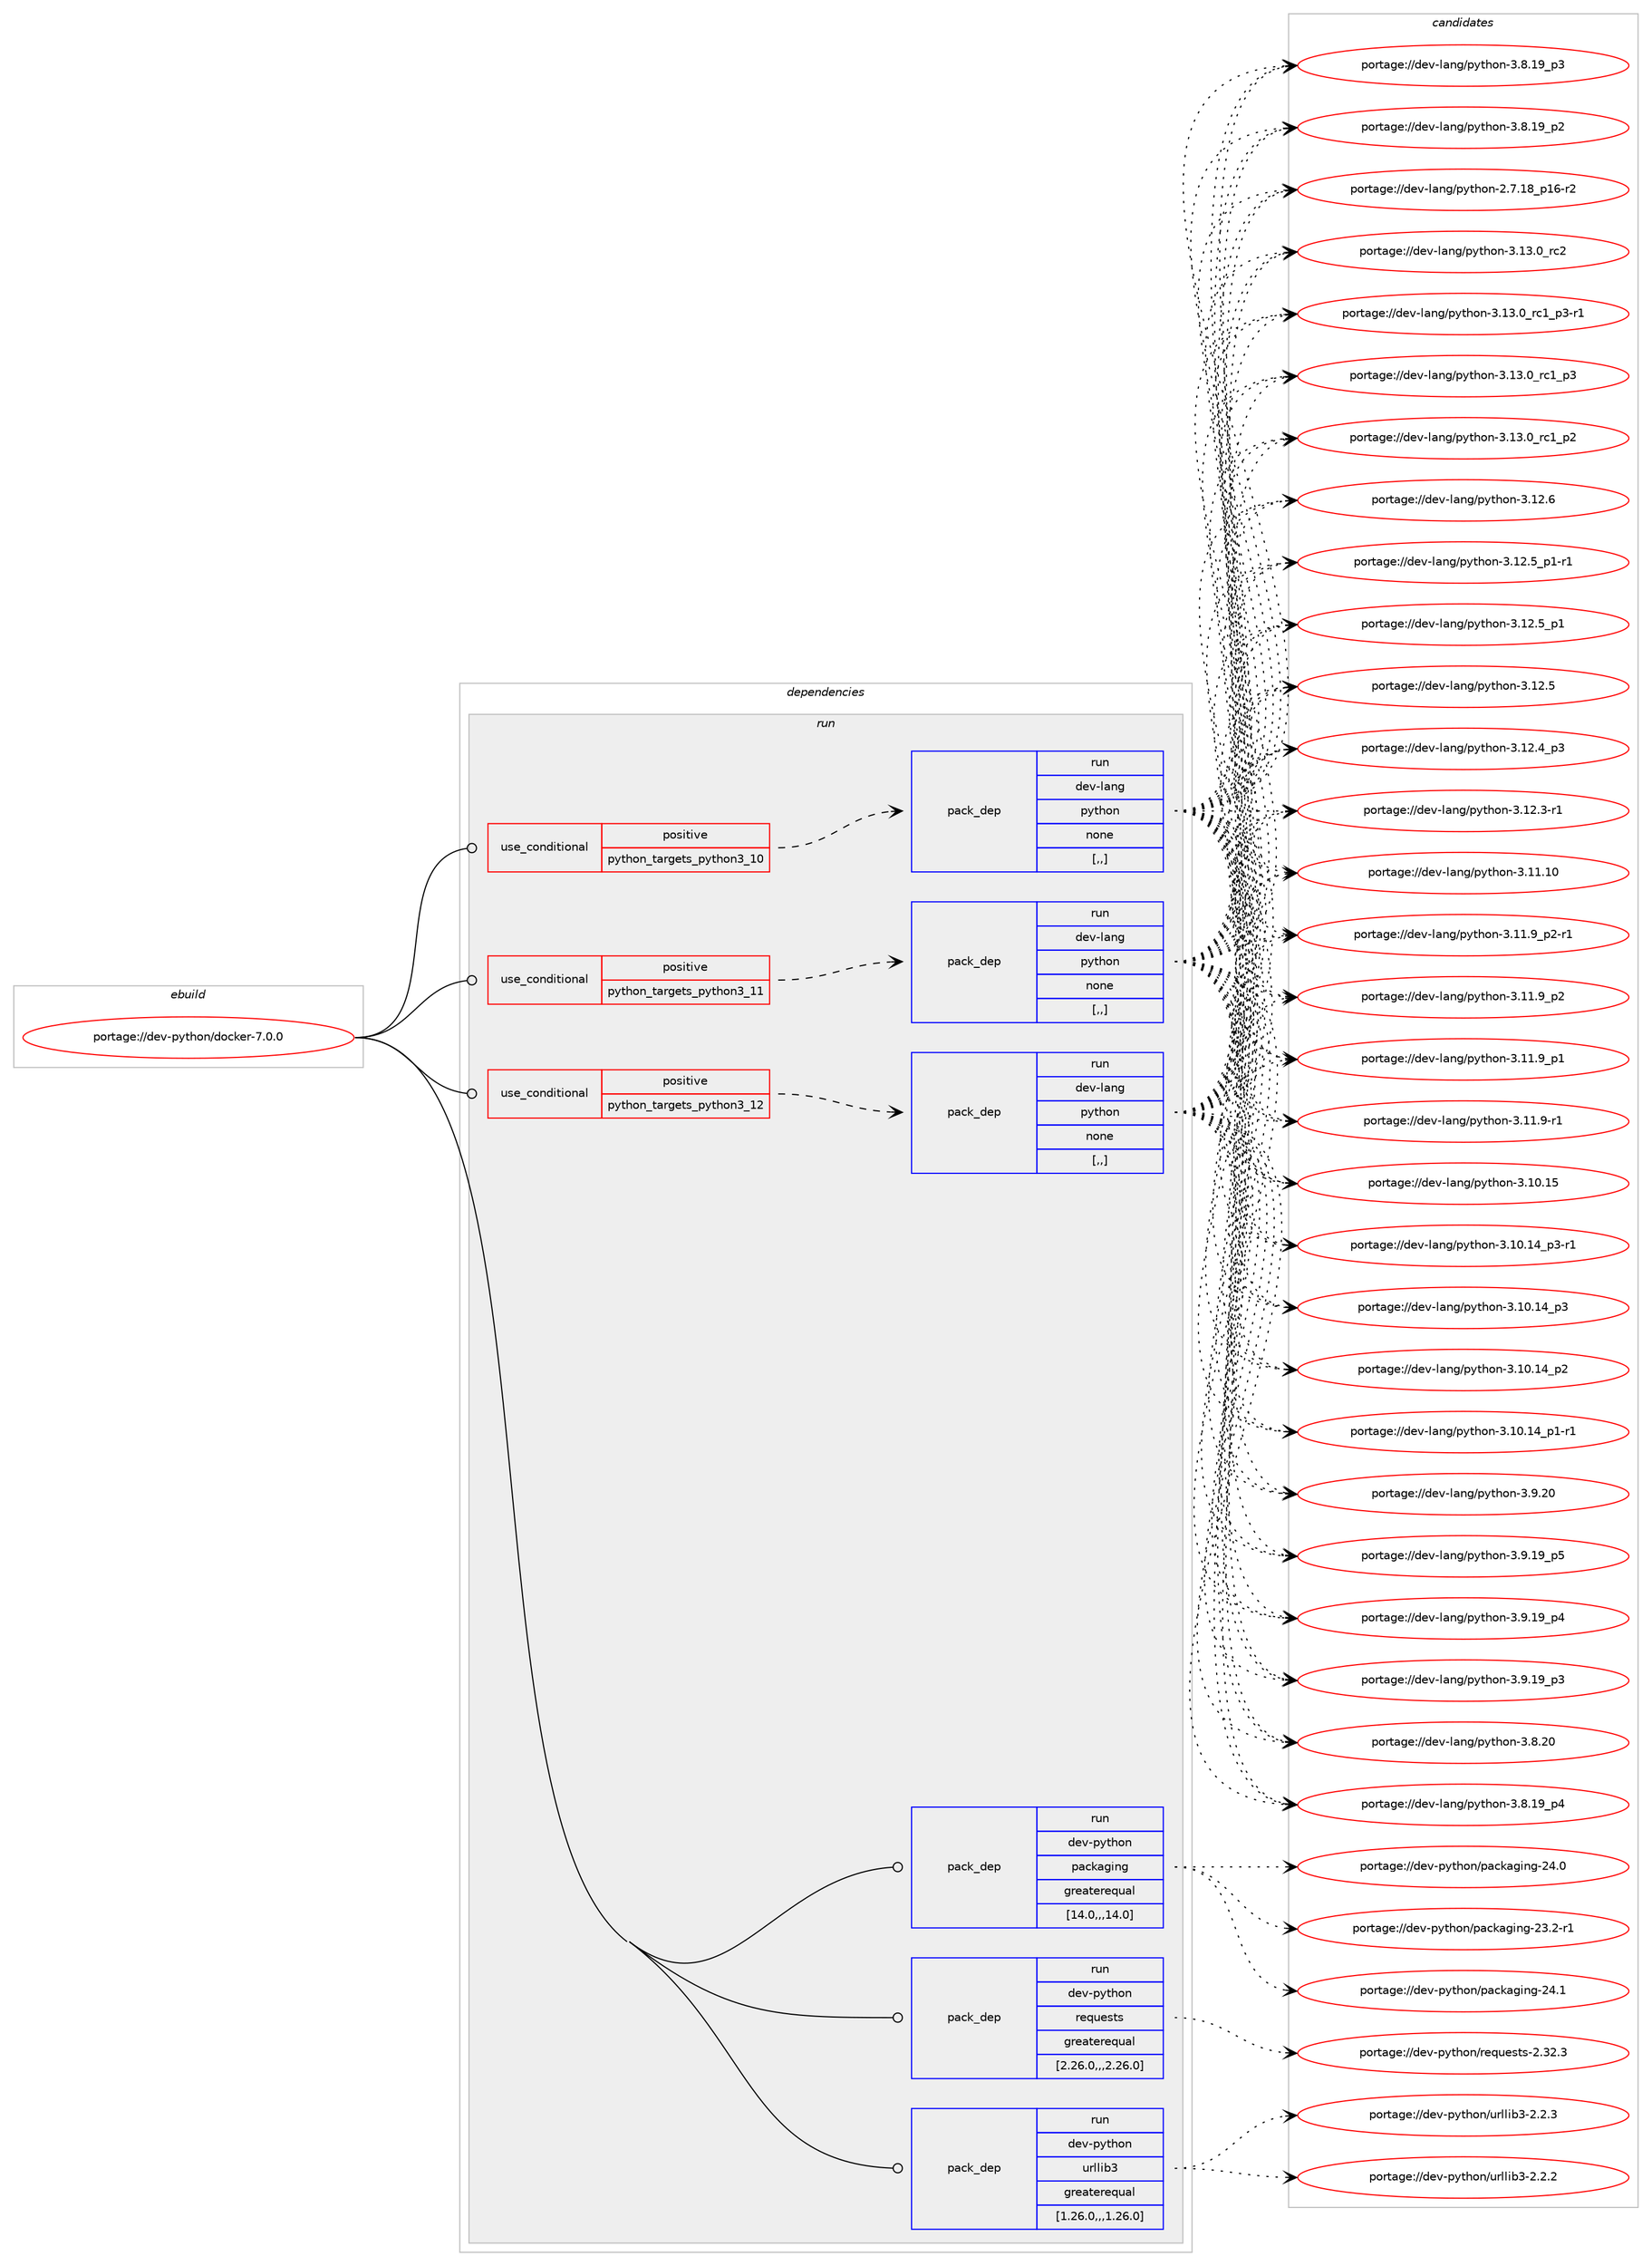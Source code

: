 digraph prolog {

# *************
# Graph options
# *************

newrank=true;
concentrate=true;
compound=true;
graph [rankdir=LR,fontname=Helvetica,fontsize=10,ranksep=1.5];#, ranksep=2.5, nodesep=0.2];
edge  [arrowhead=vee];
node  [fontname=Helvetica,fontsize=10];

# **********
# The ebuild
# **********

subgraph cluster_leftcol {
color=gray;
label=<<i>ebuild</i>>;
id [label="portage://dev-python/docker-7.0.0", color=red, width=4, href="../dev-python/docker-7.0.0.svg"];
}

# ****************
# The dependencies
# ****************

subgraph cluster_midcol {
color=gray;
label=<<i>dependencies</i>>;
subgraph cluster_compile {
fillcolor="#eeeeee";
style=filled;
label=<<i>compile</i>>;
}
subgraph cluster_compileandrun {
fillcolor="#eeeeee";
style=filled;
label=<<i>compile and run</i>>;
}
subgraph cluster_run {
fillcolor="#eeeeee";
style=filled;
label=<<i>run</i>>;
subgraph cond162756 {
dependency639877 [label=<<TABLE BORDER="0" CELLBORDER="1" CELLSPACING="0" CELLPADDING="4"><TR><TD ROWSPAN="3" CELLPADDING="10">use_conditional</TD></TR><TR><TD>positive</TD></TR><TR><TD>python_targets_python3_10</TD></TR></TABLE>>, shape=none, color=red];
subgraph pack472304 {
dependency639878 [label=<<TABLE BORDER="0" CELLBORDER="1" CELLSPACING="0" CELLPADDING="4" WIDTH="220"><TR><TD ROWSPAN="6" CELLPADDING="30">pack_dep</TD></TR><TR><TD WIDTH="110">run</TD></TR><TR><TD>dev-lang</TD></TR><TR><TD>python</TD></TR><TR><TD>none</TD></TR><TR><TD>[,,]</TD></TR></TABLE>>, shape=none, color=blue];
}
dependency639877:e -> dependency639878:w [weight=20,style="dashed",arrowhead="vee"];
}
id:e -> dependency639877:w [weight=20,style="solid",arrowhead="odot"];
subgraph cond162757 {
dependency639879 [label=<<TABLE BORDER="0" CELLBORDER="1" CELLSPACING="0" CELLPADDING="4"><TR><TD ROWSPAN="3" CELLPADDING="10">use_conditional</TD></TR><TR><TD>positive</TD></TR><TR><TD>python_targets_python3_11</TD></TR></TABLE>>, shape=none, color=red];
subgraph pack472305 {
dependency639880 [label=<<TABLE BORDER="0" CELLBORDER="1" CELLSPACING="0" CELLPADDING="4" WIDTH="220"><TR><TD ROWSPAN="6" CELLPADDING="30">pack_dep</TD></TR><TR><TD WIDTH="110">run</TD></TR><TR><TD>dev-lang</TD></TR><TR><TD>python</TD></TR><TR><TD>none</TD></TR><TR><TD>[,,]</TD></TR></TABLE>>, shape=none, color=blue];
}
dependency639879:e -> dependency639880:w [weight=20,style="dashed",arrowhead="vee"];
}
id:e -> dependency639879:w [weight=20,style="solid",arrowhead="odot"];
subgraph cond162758 {
dependency639881 [label=<<TABLE BORDER="0" CELLBORDER="1" CELLSPACING="0" CELLPADDING="4"><TR><TD ROWSPAN="3" CELLPADDING="10">use_conditional</TD></TR><TR><TD>positive</TD></TR><TR><TD>python_targets_python3_12</TD></TR></TABLE>>, shape=none, color=red];
subgraph pack472306 {
dependency639882 [label=<<TABLE BORDER="0" CELLBORDER="1" CELLSPACING="0" CELLPADDING="4" WIDTH="220"><TR><TD ROWSPAN="6" CELLPADDING="30">pack_dep</TD></TR><TR><TD WIDTH="110">run</TD></TR><TR><TD>dev-lang</TD></TR><TR><TD>python</TD></TR><TR><TD>none</TD></TR><TR><TD>[,,]</TD></TR></TABLE>>, shape=none, color=blue];
}
dependency639881:e -> dependency639882:w [weight=20,style="dashed",arrowhead="vee"];
}
id:e -> dependency639881:w [weight=20,style="solid",arrowhead="odot"];
subgraph pack472307 {
dependency639883 [label=<<TABLE BORDER="0" CELLBORDER="1" CELLSPACING="0" CELLPADDING="4" WIDTH="220"><TR><TD ROWSPAN="6" CELLPADDING="30">pack_dep</TD></TR><TR><TD WIDTH="110">run</TD></TR><TR><TD>dev-python</TD></TR><TR><TD>packaging</TD></TR><TR><TD>greaterequal</TD></TR><TR><TD>[14.0,,,14.0]</TD></TR></TABLE>>, shape=none, color=blue];
}
id:e -> dependency639883:w [weight=20,style="solid",arrowhead="odot"];
subgraph pack472308 {
dependency639884 [label=<<TABLE BORDER="0" CELLBORDER="1" CELLSPACING="0" CELLPADDING="4" WIDTH="220"><TR><TD ROWSPAN="6" CELLPADDING="30">pack_dep</TD></TR><TR><TD WIDTH="110">run</TD></TR><TR><TD>dev-python</TD></TR><TR><TD>requests</TD></TR><TR><TD>greaterequal</TD></TR><TR><TD>[2.26.0,,,2.26.0]</TD></TR></TABLE>>, shape=none, color=blue];
}
id:e -> dependency639884:w [weight=20,style="solid",arrowhead="odot"];
subgraph pack472309 {
dependency639885 [label=<<TABLE BORDER="0" CELLBORDER="1" CELLSPACING="0" CELLPADDING="4" WIDTH="220"><TR><TD ROWSPAN="6" CELLPADDING="30">pack_dep</TD></TR><TR><TD WIDTH="110">run</TD></TR><TR><TD>dev-python</TD></TR><TR><TD>urllib3</TD></TR><TR><TD>greaterequal</TD></TR><TR><TD>[1.26.0,,,1.26.0]</TD></TR></TABLE>>, shape=none, color=blue];
}
id:e -> dependency639885:w [weight=20,style="solid",arrowhead="odot"];
}
}

# **************
# The candidates
# **************

subgraph cluster_choices {
rank=same;
color=gray;
label=<<i>candidates</i>>;

subgraph choice472304 {
color=black;
nodesep=1;
choice10010111845108971101034711212111610411111045514649514648951149950 [label="portage://dev-lang/python-3.13.0_rc2", color=red, width=4,href="../dev-lang/python-3.13.0_rc2.svg"];
choice1001011184510897110103471121211161041111104551464951464895114994995112514511449 [label="portage://dev-lang/python-3.13.0_rc1_p3-r1", color=red, width=4,href="../dev-lang/python-3.13.0_rc1_p3-r1.svg"];
choice100101118451089711010347112121116104111110455146495146489511499499511251 [label="portage://dev-lang/python-3.13.0_rc1_p3", color=red, width=4,href="../dev-lang/python-3.13.0_rc1_p3.svg"];
choice100101118451089711010347112121116104111110455146495146489511499499511250 [label="portage://dev-lang/python-3.13.0_rc1_p2", color=red, width=4,href="../dev-lang/python-3.13.0_rc1_p2.svg"];
choice10010111845108971101034711212111610411111045514649504654 [label="portage://dev-lang/python-3.12.6", color=red, width=4,href="../dev-lang/python-3.12.6.svg"];
choice1001011184510897110103471121211161041111104551464950465395112494511449 [label="portage://dev-lang/python-3.12.5_p1-r1", color=red, width=4,href="../dev-lang/python-3.12.5_p1-r1.svg"];
choice100101118451089711010347112121116104111110455146495046539511249 [label="portage://dev-lang/python-3.12.5_p1", color=red, width=4,href="../dev-lang/python-3.12.5_p1.svg"];
choice10010111845108971101034711212111610411111045514649504653 [label="portage://dev-lang/python-3.12.5", color=red, width=4,href="../dev-lang/python-3.12.5.svg"];
choice100101118451089711010347112121116104111110455146495046529511251 [label="portage://dev-lang/python-3.12.4_p3", color=red, width=4,href="../dev-lang/python-3.12.4_p3.svg"];
choice100101118451089711010347112121116104111110455146495046514511449 [label="portage://dev-lang/python-3.12.3-r1", color=red, width=4,href="../dev-lang/python-3.12.3-r1.svg"];
choice1001011184510897110103471121211161041111104551464949464948 [label="portage://dev-lang/python-3.11.10", color=red, width=4,href="../dev-lang/python-3.11.10.svg"];
choice1001011184510897110103471121211161041111104551464949465795112504511449 [label="portage://dev-lang/python-3.11.9_p2-r1", color=red, width=4,href="../dev-lang/python-3.11.9_p2-r1.svg"];
choice100101118451089711010347112121116104111110455146494946579511250 [label="portage://dev-lang/python-3.11.9_p2", color=red, width=4,href="../dev-lang/python-3.11.9_p2.svg"];
choice100101118451089711010347112121116104111110455146494946579511249 [label="portage://dev-lang/python-3.11.9_p1", color=red, width=4,href="../dev-lang/python-3.11.9_p1.svg"];
choice100101118451089711010347112121116104111110455146494946574511449 [label="portage://dev-lang/python-3.11.9-r1", color=red, width=4,href="../dev-lang/python-3.11.9-r1.svg"];
choice1001011184510897110103471121211161041111104551464948464953 [label="portage://dev-lang/python-3.10.15", color=red, width=4,href="../dev-lang/python-3.10.15.svg"];
choice100101118451089711010347112121116104111110455146494846495295112514511449 [label="portage://dev-lang/python-3.10.14_p3-r1", color=red, width=4,href="../dev-lang/python-3.10.14_p3-r1.svg"];
choice10010111845108971101034711212111610411111045514649484649529511251 [label="portage://dev-lang/python-3.10.14_p3", color=red, width=4,href="../dev-lang/python-3.10.14_p3.svg"];
choice10010111845108971101034711212111610411111045514649484649529511250 [label="portage://dev-lang/python-3.10.14_p2", color=red, width=4,href="../dev-lang/python-3.10.14_p2.svg"];
choice100101118451089711010347112121116104111110455146494846495295112494511449 [label="portage://dev-lang/python-3.10.14_p1-r1", color=red, width=4,href="../dev-lang/python-3.10.14_p1-r1.svg"];
choice10010111845108971101034711212111610411111045514657465048 [label="portage://dev-lang/python-3.9.20", color=red, width=4,href="../dev-lang/python-3.9.20.svg"];
choice100101118451089711010347112121116104111110455146574649579511253 [label="portage://dev-lang/python-3.9.19_p5", color=red, width=4,href="../dev-lang/python-3.9.19_p5.svg"];
choice100101118451089711010347112121116104111110455146574649579511252 [label="portage://dev-lang/python-3.9.19_p4", color=red, width=4,href="../dev-lang/python-3.9.19_p4.svg"];
choice100101118451089711010347112121116104111110455146574649579511251 [label="portage://dev-lang/python-3.9.19_p3", color=red, width=4,href="../dev-lang/python-3.9.19_p3.svg"];
choice10010111845108971101034711212111610411111045514656465048 [label="portage://dev-lang/python-3.8.20", color=red, width=4,href="../dev-lang/python-3.8.20.svg"];
choice100101118451089711010347112121116104111110455146564649579511252 [label="portage://dev-lang/python-3.8.19_p4", color=red, width=4,href="../dev-lang/python-3.8.19_p4.svg"];
choice100101118451089711010347112121116104111110455146564649579511251 [label="portage://dev-lang/python-3.8.19_p3", color=red, width=4,href="../dev-lang/python-3.8.19_p3.svg"];
choice100101118451089711010347112121116104111110455146564649579511250 [label="portage://dev-lang/python-3.8.19_p2", color=red, width=4,href="../dev-lang/python-3.8.19_p2.svg"];
choice100101118451089711010347112121116104111110455046554649569511249544511450 [label="portage://dev-lang/python-2.7.18_p16-r2", color=red, width=4,href="../dev-lang/python-2.7.18_p16-r2.svg"];
dependency639878:e -> choice10010111845108971101034711212111610411111045514649514648951149950:w [style=dotted,weight="100"];
dependency639878:e -> choice1001011184510897110103471121211161041111104551464951464895114994995112514511449:w [style=dotted,weight="100"];
dependency639878:e -> choice100101118451089711010347112121116104111110455146495146489511499499511251:w [style=dotted,weight="100"];
dependency639878:e -> choice100101118451089711010347112121116104111110455146495146489511499499511250:w [style=dotted,weight="100"];
dependency639878:e -> choice10010111845108971101034711212111610411111045514649504654:w [style=dotted,weight="100"];
dependency639878:e -> choice1001011184510897110103471121211161041111104551464950465395112494511449:w [style=dotted,weight="100"];
dependency639878:e -> choice100101118451089711010347112121116104111110455146495046539511249:w [style=dotted,weight="100"];
dependency639878:e -> choice10010111845108971101034711212111610411111045514649504653:w [style=dotted,weight="100"];
dependency639878:e -> choice100101118451089711010347112121116104111110455146495046529511251:w [style=dotted,weight="100"];
dependency639878:e -> choice100101118451089711010347112121116104111110455146495046514511449:w [style=dotted,weight="100"];
dependency639878:e -> choice1001011184510897110103471121211161041111104551464949464948:w [style=dotted,weight="100"];
dependency639878:e -> choice1001011184510897110103471121211161041111104551464949465795112504511449:w [style=dotted,weight="100"];
dependency639878:e -> choice100101118451089711010347112121116104111110455146494946579511250:w [style=dotted,weight="100"];
dependency639878:e -> choice100101118451089711010347112121116104111110455146494946579511249:w [style=dotted,weight="100"];
dependency639878:e -> choice100101118451089711010347112121116104111110455146494946574511449:w [style=dotted,weight="100"];
dependency639878:e -> choice1001011184510897110103471121211161041111104551464948464953:w [style=dotted,weight="100"];
dependency639878:e -> choice100101118451089711010347112121116104111110455146494846495295112514511449:w [style=dotted,weight="100"];
dependency639878:e -> choice10010111845108971101034711212111610411111045514649484649529511251:w [style=dotted,weight="100"];
dependency639878:e -> choice10010111845108971101034711212111610411111045514649484649529511250:w [style=dotted,weight="100"];
dependency639878:e -> choice100101118451089711010347112121116104111110455146494846495295112494511449:w [style=dotted,weight="100"];
dependency639878:e -> choice10010111845108971101034711212111610411111045514657465048:w [style=dotted,weight="100"];
dependency639878:e -> choice100101118451089711010347112121116104111110455146574649579511253:w [style=dotted,weight="100"];
dependency639878:e -> choice100101118451089711010347112121116104111110455146574649579511252:w [style=dotted,weight="100"];
dependency639878:e -> choice100101118451089711010347112121116104111110455146574649579511251:w [style=dotted,weight="100"];
dependency639878:e -> choice10010111845108971101034711212111610411111045514656465048:w [style=dotted,weight="100"];
dependency639878:e -> choice100101118451089711010347112121116104111110455146564649579511252:w [style=dotted,weight="100"];
dependency639878:e -> choice100101118451089711010347112121116104111110455146564649579511251:w [style=dotted,weight="100"];
dependency639878:e -> choice100101118451089711010347112121116104111110455146564649579511250:w [style=dotted,weight="100"];
dependency639878:e -> choice100101118451089711010347112121116104111110455046554649569511249544511450:w [style=dotted,weight="100"];
}
subgraph choice472305 {
color=black;
nodesep=1;
choice10010111845108971101034711212111610411111045514649514648951149950 [label="portage://dev-lang/python-3.13.0_rc2", color=red, width=4,href="../dev-lang/python-3.13.0_rc2.svg"];
choice1001011184510897110103471121211161041111104551464951464895114994995112514511449 [label="portage://dev-lang/python-3.13.0_rc1_p3-r1", color=red, width=4,href="../dev-lang/python-3.13.0_rc1_p3-r1.svg"];
choice100101118451089711010347112121116104111110455146495146489511499499511251 [label="portage://dev-lang/python-3.13.0_rc1_p3", color=red, width=4,href="../dev-lang/python-3.13.0_rc1_p3.svg"];
choice100101118451089711010347112121116104111110455146495146489511499499511250 [label="portage://dev-lang/python-3.13.0_rc1_p2", color=red, width=4,href="../dev-lang/python-3.13.0_rc1_p2.svg"];
choice10010111845108971101034711212111610411111045514649504654 [label="portage://dev-lang/python-3.12.6", color=red, width=4,href="../dev-lang/python-3.12.6.svg"];
choice1001011184510897110103471121211161041111104551464950465395112494511449 [label="portage://dev-lang/python-3.12.5_p1-r1", color=red, width=4,href="../dev-lang/python-3.12.5_p1-r1.svg"];
choice100101118451089711010347112121116104111110455146495046539511249 [label="portage://dev-lang/python-3.12.5_p1", color=red, width=4,href="../dev-lang/python-3.12.5_p1.svg"];
choice10010111845108971101034711212111610411111045514649504653 [label="portage://dev-lang/python-3.12.5", color=red, width=4,href="../dev-lang/python-3.12.5.svg"];
choice100101118451089711010347112121116104111110455146495046529511251 [label="portage://dev-lang/python-3.12.4_p3", color=red, width=4,href="../dev-lang/python-3.12.4_p3.svg"];
choice100101118451089711010347112121116104111110455146495046514511449 [label="portage://dev-lang/python-3.12.3-r1", color=red, width=4,href="../dev-lang/python-3.12.3-r1.svg"];
choice1001011184510897110103471121211161041111104551464949464948 [label="portage://dev-lang/python-3.11.10", color=red, width=4,href="../dev-lang/python-3.11.10.svg"];
choice1001011184510897110103471121211161041111104551464949465795112504511449 [label="portage://dev-lang/python-3.11.9_p2-r1", color=red, width=4,href="../dev-lang/python-3.11.9_p2-r1.svg"];
choice100101118451089711010347112121116104111110455146494946579511250 [label="portage://dev-lang/python-3.11.9_p2", color=red, width=4,href="../dev-lang/python-3.11.9_p2.svg"];
choice100101118451089711010347112121116104111110455146494946579511249 [label="portage://dev-lang/python-3.11.9_p1", color=red, width=4,href="../dev-lang/python-3.11.9_p1.svg"];
choice100101118451089711010347112121116104111110455146494946574511449 [label="portage://dev-lang/python-3.11.9-r1", color=red, width=4,href="../dev-lang/python-3.11.9-r1.svg"];
choice1001011184510897110103471121211161041111104551464948464953 [label="portage://dev-lang/python-3.10.15", color=red, width=4,href="../dev-lang/python-3.10.15.svg"];
choice100101118451089711010347112121116104111110455146494846495295112514511449 [label="portage://dev-lang/python-3.10.14_p3-r1", color=red, width=4,href="../dev-lang/python-3.10.14_p3-r1.svg"];
choice10010111845108971101034711212111610411111045514649484649529511251 [label="portage://dev-lang/python-3.10.14_p3", color=red, width=4,href="../dev-lang/python-3.10.14_p3.svg"];
choice10010111845108971101034711212111610411111045514649484649529511250 [label="portage://dev-lang/python-3.10.14_p2", color=red, width=4,href="../dev-lang/python-3.10.14_p2.svg"];
choice100101118451089711010347112121116104111110455146494846495295112494511449 [label="portage://dev-lang/python-3.10.14_p1-r1", color=red, width=4,href="../dev-lang/python-3.10.14_p1-r1.svg"];
choice10010111845108971101034711212111610411111045514657465048 [label="portage://dev-lang/python-3.9.20", color=red, width=4,href="../dev-lang/python-3.9.20.svg"];
choice100101118451089711010347112121116104111110455146574649579511253 [label="portage://dev-lang/python-3.9.19_p5", color=red, width=4,href="../dev-lang/python-3.9.19_p5.svg"];
choice100101118451089711010347112121116104111110455146574649579511252 [label="portage://dev-lang/python-3.9.19_p4", color=red, width=4,href="../dev-lang/python-3.9.19_p4.svg"];
choice100101118451089711010347112121116104111110455146574649579511251 [label="portage://dev-lang/python-3.9.19_p3", color=red, width=4,href="../dev-lang/python-3.9.19_p3.svg"];
choice10010111845108971101034711212111610411111045514656465048 [label="portage://dev-lang/python-3.8.20", color=red, width=4,href="../dev-lang/python-3.8.20.svg"];
choice100101118451089711010347112121116104111110455146564649579511252 [label="portage://dev-lang/python-3.8.19_p4", color=red, width=4,href="../dev-lang/python-3.8.19_p4.svg"];
choice100101118451089711010347112121116104111110455146564649579511251 [label="portage://dev-lang/python-3.8.19_p3", color=red, width=4,href="../dev-lang/python-3.8.19_p3.svg"];
choice100101118451089711010347112121116104111110455146564649579511250 [label="portage://dev-lang/python-3.8.19_p2", color=red, width=4,href="../dev-lang/python-3.8.19_p2.svg"];
choice100101118451089711010347112121116104111110455046554649569511249544511450 [label="portage://dev-lang/python-2.7.18_p16-r2", color=red, width=4,href="../dev-lang/python-2.7.18_p16-r2.svg"];
dependency639880:e -> choice10010111845108971101034711212111610411111045514649514648951149950:w [style=dotted,weight="100"];
dependency639880:e -> choice1001011184510897110103471121211161041111104551464951464895114994995112514511449:w [style=dotted,weight="100"];
dependency639880:e -> choice100101118451089711010347112121116104111110455146495146489511499499511251:w [style=dotted,weight="100"];
dependency639880:e -> choice100101118451089711010347112121116104111110455146495146489511499499511250:w [style=dotted,weight="100"];
dependency639880:e -> choice10010111845108971101034711212111610411111045514649504654:w [style=dotted,weight="100"];
dependency639880:e -> choice1001011184510897110103471121211161041111104551464950465395112494511449:w [style=dotted,weight="100"];
dependency639880:e -> choice100101118451089711010347112121116104111110455146495046539511249:w [style=dotted,weight="100"];
dependency639880:e -> choice10010111845108971101034711212111610411111045514649504653:w [style=dotted,weight="100"];
dependency639880:e -> choice100101118451089711010347112121116104111110455146495046529511251:w [style=dotted,weight="100"];
dependency639880:e -> choice100101118451089711010347112121116104111110455146495046514511449:w [style=dotted,weight="100"];
dependency639880:e -> choice1001011184510897110103471121211161041111104551464949464948:w [style=dotted,weight="100"];
dependency639880:e -> choice1001011184510897110103471121211161041111104551464949465795112504511449:w [style=dotted,weight="100"];
dependency639880:e -> choice100101118451089711010347112121116104111110455146494946579511250:w [style=dotted,weight="100"];
dependency639880:e -> choice100101118451089711010347112121116104111110455146494946579511249:w [style=dotted,weight="100"];
dependency639880:e -> choice100101118451089711010347112121116104111110455146494946574511449:w [style=dotted,weight="100"];
dependency639880:e -> choice1001011184510897110103471121211161041111104551464948464953:w [style=dotted,weight="100"];
dependency639880:e -> choice100101118451089711010347112121116104111110455146494846495295112514511449:w [style=dotted,weight="100"];
dependency639880:e -> choice10010111845108971101034711212111610411111045514649484649529511251:w [style=dotted,weight="100"];
dependency639880:e -> choice10010111845108971101034711212111610411111045514649484649529511250:w [style=dotted,weight="100"];
dependency639880:e -> choice100101118451089711010347112121116104111110455146494846495295112494511449:w [style=dotted,weight="100"];
dependency639880:e -> choice10010111845108971101034711212111610411111045514657465048:w [style=dotted,weight="100"];
dependency639880:e -> choice100101118451089711010347112121116104111110455146574649579511253:w [style=dotted,weight="100"];
dependency639880:e -> choice100101118451089711010347112121116104111110455146574649579511252:w [style=dotted,weight="100"];
dependency639880:e -> choice100101118451089711010347112121116104111110455146574649579511251:w [style=dotted,weight="100"];
dependency639880:e -> choice10010111845108971101034711212111610411111045514656465048:w [style=dotted,weight="100"];
dependency639880:e -> choice100101118451089711010347112121116104111110455146564649579511252:w [style=dotted,weight="100"];
dependency639880:e -> choice100101118451089711010347112121116104111110455146564649579511251:w [style=dotted,weight="100"];
dependency639880:e -> choice100101118451089711010347112121116104111110455146564649579511250:w [style=dotted,weight="100"];
dependency639880:e -> choice100101118451089711010347112121116104111110455046554649569511249544511450:w [style=dotted,weight="100"];
}
subgraph choice472306 {
color=black;
nodesep=1;
choice10010111845108971101034711212111610411111045514649514648951149950 [label="portage://dev-lang/python-3.13.0_rc2", color=red, width=4,href="../dev-lang/python-3.13.0_rc2.svg"];
choice1001011184510897110103471121211161041111104551464951464895114994995112514511449 [label="portage://dev-lang/python-3.13.0_rc1_p3-r1", color=red, width=4,href="../dev-lang/python-3.13.0_rc1_p3-r1.svg"];
choice100101118451089711010347112121116104111110455146495146489511499499511251 [label="portage://dev-lang/python-3.13.0_rc1_p3", color=red, width=4,href="../dev-lang/python-3.13.0_rc1_p3.svg"];
choice100101118451089711010347112121116104111110455146495146489511499499511250 [label="portage://dev-lang/python-3.13.0_rc1_p2", color=red, width=4,href="../dev-lang/python-3.13.0_rc1_p2.svg"];
choice10010111845108971101034711212111610411111045514649504654 [label="portage://dev-lang/python-3.12.6", color=red, width=4,href="../dev-lang/python-3.12.6.svg"];
choice1001011184510897110103471121211161041111104551464950465395112494511449 [label="portage://dev-lang/python-3.12.5_p1-r1", color=red, width=4,href="../dev-lang/python-3.12.5_p1-r1.svg"];
choice100101118451089711010347112121116104111110455146495046539511249 [label="portage://dev-lang/python-3.12.5_p1", color=red, width=4,href="../dev-lang/python-3.12.5_p1.svg"];
choice10010111845108971101034711212111610411111045514649504653 [label="portage://dev-lang/python-3.12.5", color=red, width=4,href="../dev-lang/python-3.12.5.svg"];
choice100101118451089711010347112121116104111110455146495046529511251 [label="portage://dev-lang/python-3.12.4_p3", color=red, width=4,href="../dev-lang/python-3.12.4_p3.svg"];
choice100101118451089711010347112121116104111110455146495046514511449 [label="portage://dev-lang/python-3.12.3-r1", color=red, width=4,href="../dev-lang/python-3.12.3-r1.svg"];
choice1001011184510897110103471121211161041111104551464949464948 [label="portage://dev-lang/python-3.11.10", color=red, width=4,href="../dev-lang/python-3.11.10.svg"];
choice1001011184510897110103471121211161041111104551464949465795112504511449 [label="portage://dev-lang/python-3.11.9_p2-r1", color=red, width=4,href="../dev-lang/python-3.11.9_p2-r1.svg"];
choice100101118451089711010347112121116104111110455146494946579511250 [label="portage://dev-lang/python-3.11.9_p2", color=red, width=4,href="../dev-lang/python-3.11.9_p2.svg"];
choice100101118451089711010347112121116104111110455146494946579511249 [label="portage://dev-lang/python-3.11.9_p1", color=red, width=4,href="../dev-lang/python-3.11.9_p1.svg"];
choice100101118451089711010347112121116104111110455146494946574511449 [label="portage://dev-lang/python-3.11.9-r1", color=red, width=4,href="../dev-lang/python-3.11.9-r1.svg"];
choice1001011184510897110103471121211161041111104551464948464953 [label="portage://dev-lang/python-3.10.15", color=red, width=4,href="../dev-lang/python-3.10.15.svg"];
choice100101118451089711010347112121116104111110455146494846495295112514511449 [label="portage://dev-lang/python-3.10.14_p3-r1", color=red, width=4,href="../dev-lang/python-3.10.14_p3-r1.svg"];
choice10010111845108971101034711212111610411111045514649484649529511251 [label="portage://dev-lang/python-3.10.14_p3", color=red, width=4,href="../dev-lang/python-3.10.14_p3.svg"];
choice10010111845108971101034711212111610411111045514649484649529511250 [label="portage://dev-lang/python-3.10.14_p2", color=red, width=4,href="../dev-lang/python-3.10.14_p2.svg"];
choice100101118451089711010347112121116104111110455146494846495295112494511449 [label="portage://dev-lang/python-3.10.14_p1-r1", color=red, width=4,href="../dev-lang/python-3.10.14_p1-r1.svg"];
choice10010111845108971101034711212111610411111045514657465048 [label="portage://dev-lang/python-3.9.20", color=red, width=4,href="../dev-lang/python-3.9.20.svg"];
choice100101118451089711010347112121116104111110455146574649579511253 [label="portage://dev-lang/python-3.9.19_p5", color=red, width=4,href="../dev-lang/python-3.9.19_p5.svg"];
choice100101118451089711010347112121116104111110455146574649579511252 [label="portage://dev-lang/python-3.9.19_p4", color=red, width=4,href="../dev-lang/python-3.9.19_p4.svg"];
choice100101118451089711010347112121116104111110455146574649579511251 [label="portage://dev-lang/python-3.9.19_p3", color=red, width=4,href="../dev-lang/python-3.9.19_p3.svg"];
choice10010111845108971101034711212111610411111045514656465048 [label="portage://dev-lang/python-3.8.20", color=red, width=4,href="../dev-lang/python-3.8.20.svg"];
choice100101118451089711010347112121116104111110455146564649579511252 [label="portage://dev-lang/python-3.8.19_p4", color=red, width=4,href="../dev-lang/python-3.8.19_p4.svg"];
choice100101118451089711010347112121116104111110455146564649579511251 [label="portage://dev-lang/python-3.8.19_p3", color=red, width=4,href="../dev-lang/python-3.8.19_p3.svg"];
choice100101118451089711010347112121116104111110455146564649579511250 [label="portage://dev-lang/python-3.8.19_p2", color=red, width=4,href="../dev-lang/python-3.8.19_p2.svg"];
choice100101118451089711010347112121116104111110455046554649569511249544511450 [label="portage://dev-lang/python-2.7.18_p16-r2", color=red, width=4,href="../dev-lang/python-2.7.18_p16-r2.svg"];
dependency639882:e -> choice10010111845108971101034711212111610411111045514649514648951149950:w [style=dotted,weight="100"];
dependency639882:e -> choice1001011184510897110103471121211161041111104551464951464895114994995112514511449:w [style=dotted,weight="100"];
dependency639882:e -> choice100101118451089711010347112121116104111110455146495146489511499499511251:w [style=dotted,weight="100"];
dependency639882:e -> choice100101118451089711010347112121116104111110455146495146489511499499511250:w [style=dotted,weight="100"];
dependency639882:e -> choice10010111845108971101034711212111610411111045514649504654:w [style=dotted,weight="100"];
dependency639882:e -> choice1001011184510897110103471121211161041111104551464950465395112494511449:w [style=dotted,weight="100"];
dependency639882:e -> choice100101118451089711010347112121116104111110455146495046539511249:w [style=dotted,weight="100"];
dependency639882:e -> choice10010111845108971101034711212111610411111045514649504653:w [style=dotted,weight="100"];
dependency639882:e -> choice100101118451089711010347112121116104111110455146495046529511251:w [style=dotted,weight="100"];
dependency639882:e -> choice100101118451089711010347112121116104111110455146495046514511449:w [style=dotted,weight="100"];
dependency639882:e -> choice1001011184510897110103471121211161041111104551464949464948:w [style=dotted,weight="100"];
dependency639882:e -> choice1001011184510897110103471121211161041111104551464949465795112504511449:w [style=dotted,weight="100"];
dependency639882:e -> choice100101118451089711010347112121116104111110455146494946579511250:w [style=dotted,weight="100"];
dependency639882:e -> choice100101118451089711010347112121116104111110455146494946579511249:w [style=dotted,weight="100"];
dependency639882:e -> choice100101118451089711010347112121116104111110455146494946574511449:w [style=dotted,weight="100"];
dependency639882:e -> choice1001011184510897110103471121211161041111104551464948464953:w [style=dotted,weight="100"];
dependency639882:e -> choice100101118451089711010347112121116104111110455146494846495295112514511449:w [style=dotted,weight="100"];
dependency639882:e -> choice10010111845108971101034711212111610411111045514649484649529511251:w [style=dotted,weight="100"];
dependency639882:e -> choice10010111845108971101034711212111610411111045514649484649529511250:w [style=dotted,weight="100"];
dependency639882:e -> choice100101118451089711010347112121116104111110455146494846495295112494511449:w [style=dotted,weight="100"];
dependency639882:e -> choice10010111845108971101034711212111610411111045514657465048:w [style=dotted,weight="100"];
dependency639882:e -> choice100101118451089711010347112121116104111110455146574649579511253:w [style=dotted,weight="100"];
dependency639882:e -> choice100101118451089711010347112121116104111110455146574649579511252:w [style=dotted,weight="100"];
dependency639882:e -> choice100101118451089711010347112121116104111110455146574649579511251:w [style=dotted,weight="100"];
dependency639882:e -> choice10010111845108971101034711212111610411111045514656465048:w [style=dotted,weight="100"];
dependency639882:e -> choice100101118451089711010347112121116104111110455146564649579511252:w [style=dotted,weight="100"];
dependency639882:e -> choice100101118451089711010347112121116104111110455146564649579511251:w [style=dotted,weight="100"];
dependency639882:e -> choice100101118451089711010347112121116104111110455146564649579511250:w [style=dotted,weight="100"];
dependency639882:e -> choice100101118451089711010347112121116104111110455046554649569511249544511450:w [style=dotted,weight="100"];
}
subgraph choice472307 {
color=black;
nodesep=1;
choice10010111845112121116104111110471129799107971031051101034550524649 [label="portage://dev-python/packaging-24.1", color=red, width=4,href="../dev-python/packaging-24.1.svg"];
choice10010111845112121116104111110471129799107971031051101034550524648 [label="portage://dev-python/packaging-24.0", color=red, width=4,href="../dev-python/packaging-24.0.svg"];
choice100101118451121211161041111104711297991079710310511010345505146504511449 [label="portage://dev-python/packaging-23.2-r1", color=red, width=4,href="../dev-python/packaging-23.2-r1.svg"];
dependency639883:e -> choice10010111845112121116104111110471129799107971031051101034550524649:w [style=dotted,weight="100"];
dependency639883:e -> choice10010111845112121116104111110471129799107971031051101034550524648:w [style=dotted,weight="100"];
dependency639883:e -> choice100101118451121211161041111104711297991079710310511010345505146504511449:w [style=dotted,weight="100"];
}
subgraph choice472308 {
color=black;
nodesep=1;
choice100101118451121211161041111104711410111311710111511611545504651504651 [label="portage://dev-python/requests-2.32.3", color=red, width=4,href="../dev-python/requests-2.32.3.svg"];
dependency639884:e -> choice100101118451121211161041111104711410111311710111511611545504651504651:w [style=dotted,weight="100"];
}
subgraph choice472309 {
color=black;
nodesep=1;
choice10010111845112121116104111110471171141081081059851455046504651 [label="portage://dev-python/urllib3-2.2.3", color=red, width=4,href="../dev-python/urllib3-2.2.3.svg"];
choice10010111845112121116104111110471171141081081059851455046504650 [label="portage://dev-python/urllib3-2.2.2", color=red, width=4,href="../dev-python/urllib3-2.2.2.svg"];
dependency639885:e -> choice10010111845112121116104111110471171141081081059851455046504651:w [style=dotted,weight="100"];
dependency639885:e -> choice10010111845112121116104111110471171141081081059851455046504650:w [style=dotted,weight="100"];
}
}

}
